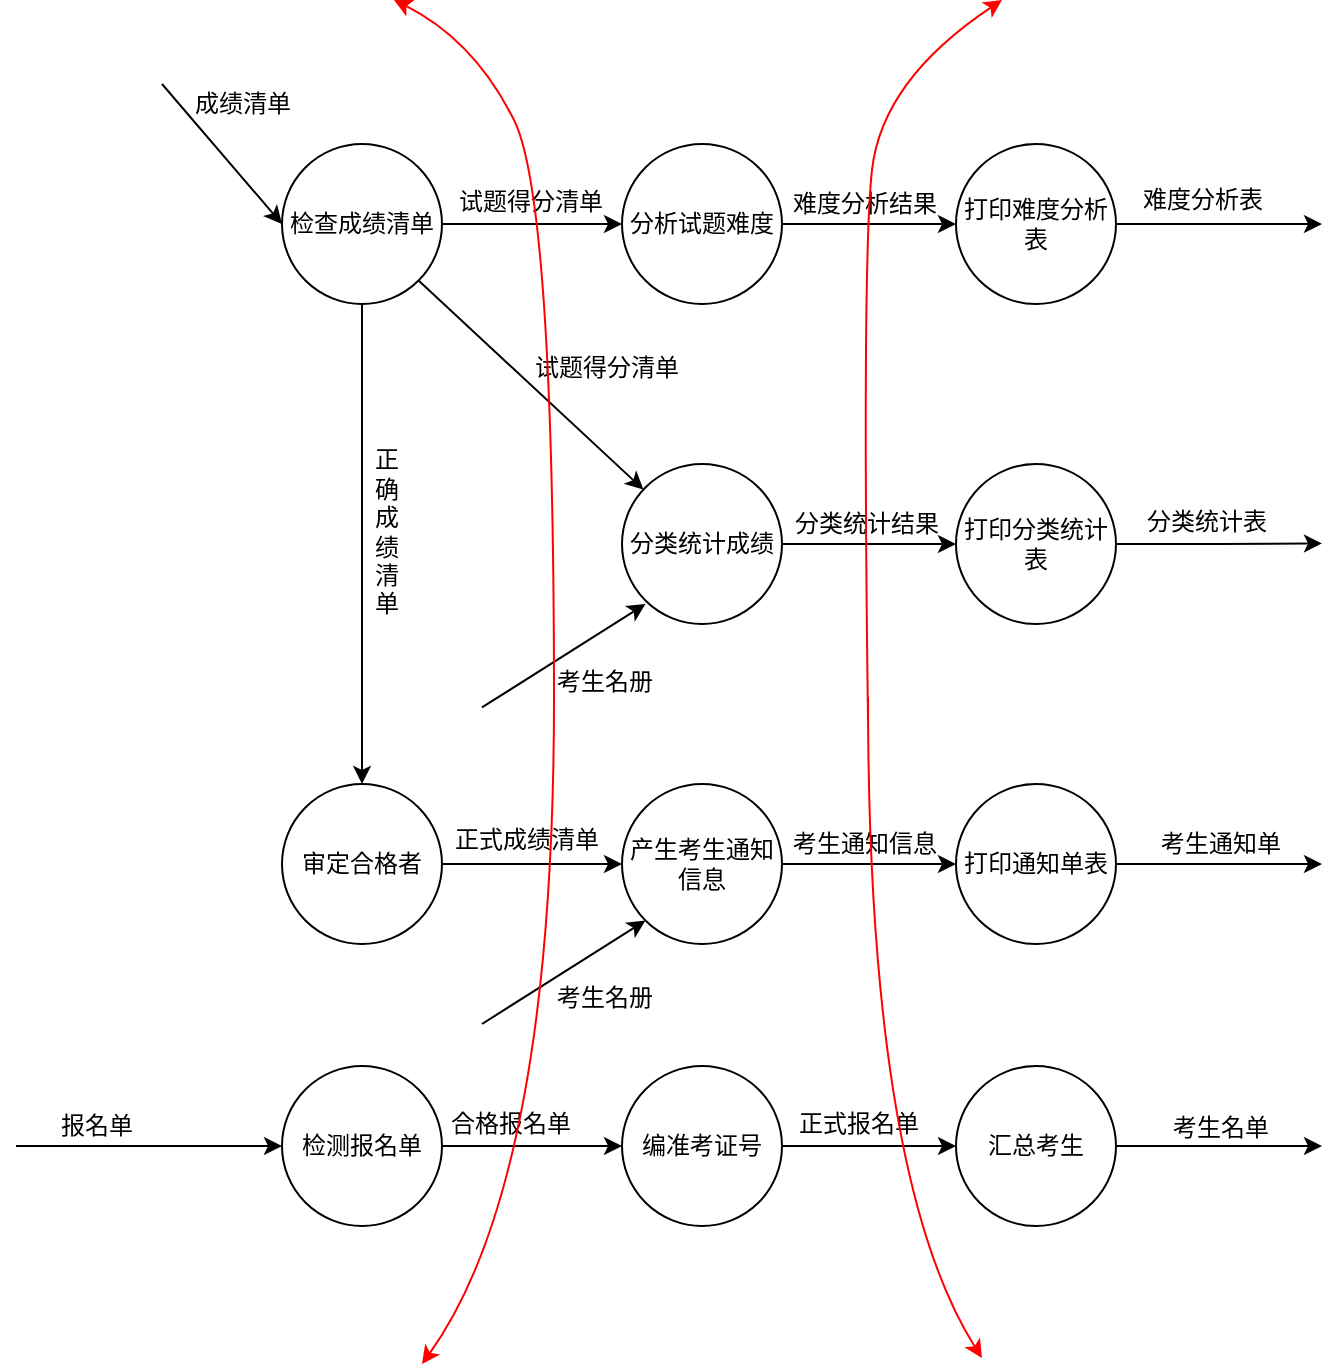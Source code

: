 <mxfile version="20.7.2" type="github">
  <diagram id="nNJ1jZ-xoB6Q-V_5DmPo" name="第 1 页">
    <mxGraphModel dx="1723" dy="777" grid="1" gridSize="10" guides="1" tooltips="1" connect="1" arrows="1" fold="1" page="1" pageScale="1" pageWidth="827" pageHeight="1169" math="0" shadow="0">
      <root>
        <mxCell id="0" />
        <mxCell id="1" parent="0" />
        <mxCell id="yu4EfbE-rzxSada8_k_1-1" value="检测报名单" style="ellipse;whiteSpace=wrap;html=1;aspect=fixed;" parent="1" vertex="1">
          <mxGeometry x="490" y="631" width="80" height="80" as="geometry" />
        </mxCell>
        <mxCell id="yu4EfbE-rzxSada8_k_1-2" value="编准考证号" style="ellipse;whiteSpace=wrap;html=1;aspect=fixed;" parent="1" vertex="1">
          <mxGeometry x="660" y="631" width="80" height="80" as="geometry" />
        </mxCell>
        <mxCell id="yu4EfbE-rzxSada8_k_1-21" style="edgeStyle=orthogonalEdgeStyle;rounded=0;orthogonalLoop=1;jettySize=auto;html=1;exitX=1;exitY=0.5;exitDx=0;exitDy=0;" parent="1" source="yu4EfbE-rzxSada8_k_1-3" edge="1">
          <mxGeometry relative="1" as="geometry">
            <mxPoint x="1010" y="671" as="targetPoint" />
          </mxGeometry>
        </mxCell>
        <mxCell id="yu4EfbE-rzxSada8_k_1-3" value="汇总考生" style="ellipse;whiteSpace=wrap;html=1;aspect=fixed;" parent="1" vertex="1">
          <mxGeometry x="827" y="631" width="80" height="80" as="geometry" />
        </mxCell>
        <mxCell id="yu4EfbE-rzxSada8_k_1-24" style="edgeStyle=orthogonalEdgeStyle;rounded=0;orthogonalLoop=1;jettySize=auto;html=1;exitX=1;exitY=0.5;exitDx=0;exitDy=0;entryX=0;entryY=0.5;entryDx=0;entryDy=0;" parent="1" source="yu4EfbE-rzxSada8_k_1-4" target="yu4EfbE-rzxSada8_k_1-5" edge="1">
          <mxGeometry relative="1" as="geometry" />
        </mxCell>
        <mxCell id="yu4EfbE-rzxSada8_k_1-30" style="edgeStyle=orthogonalEdgeStyle;rounded=0;orthogonalLoop=1;jettySize=auto;html=1;exitX=0.5;exitY=1;exitDx=0;exitDy=0;entryX=0.5;entryY=0;entryDx=0;entryDy=0;" parent="1" source="yu4EfbE-rzxSada8_k_1-4" target="yu4EfbE-rzxSada8_k_1-11" edge="1">
          <mxGeometry relative="1" as="geometry" />
        </mxCell>
        <mxCell id="yu4EfbE-rzxSada8_k_1-4" value="检查成绩清单" style="ellipse;whiteSpace=wrap;html=1;aspect=fixed;" parent="1" vertex="1">
          <mxGeometry x="490" y="170" width="80" height="80" as="geometry" />
        </mxCell>
        <mxCell id="yu4EfbE-rzxSada8_k_1-26" style="edgeStyle=orthogonalEdgeStyle;rounded=0;orthogonalLoop=1;jettySize=auto;html=1;exitX=1;exitY=0.5;exitDx=0;exitDy=0;entryX=0;entryY=0.5;entryDx=0;entryDy=0;" parent="1" source="yu4EfbE-rzxSada8_k_1-5" target="yu4EfbE-rzxSada8_k_1-6" edge="1">
          <mxGeometry relative="1" as="geometry" />
        </mxCell>
        <mxCell id="yu4EfbE-rzxSada8_k_1-5" value="分析试题难度" style="ellipse;whiteSpace=wrap;html=1;aspect=fixed;" parent="1" vertex="1">
          <mxGeometry x="660" y="170" width="80" height="80" as="geometry" />
        </mxCell>
        <mxCell id="yu4EfbE-rzxSada8_k_1-28" style="edgeStyle=orthogonalEdgeStyle;rounded=0;orthogonalLoop=1;jettySize=auto;html=1;exitX=1;exitY=0.5;exitDx=0;exitDy=0;" parent="1" source="yu4EfbE-rzxSada8_k_1-6" edge="1">
          <mxGeometry relative="1" as="geometry">
            <mxPoint x="1010" y="210" as="targetPoint" />
          </mxGeometry>
        </mxCell>
        <mxCell id="yu4EfbE-rzxSada8_k_1-6" value="打印难度分析表" style="ellipse;whiteSpace=wrap;html=1;aspect=fixed;" parent="1" vertex="1">
          <mxGeometry x="827" y="170" width="80" height="80" as="geometry" />
        </mxCell>
        <mxCell id="yu4EfbE-rzxSada8_k_1-39" style="edgeStyle=orthogonalEdgeStyle;rounded=0;orthogonalLoop=1;jettySize=auto;html=1;exitX=1;exitY=0.5;exitDx=0;exitDy=0;" parent="1" source="yu4EfbE-rzxSada8_k_1-7" edge="1">
          <mxGeometry relative="1" as="geometry">
            <mxPoint x="1010" y="369.714" as="targetPoint" />
          </mxGeometry>
        </mxCell>
        <mxCell id="yu4EfbE-rzxSada8_k_1-7" value="打印分类统计表" style="ellipse;whiteSpace=wrap;html=1;aspect=fixed;" parent="1" vertex="1">
          <mxGeometry x="827" y="330" width="80" height="80" as="geometry" />
        </mxCell>
        <mxCell id="yu4EfbE-rzxSada8_k_1-47" style="edgeStyle=orthogonalEdgeStyle;rounded=0;orthogonalLoop=1;jettySize=auto;html=1;exitX=1;exitY=0.5;exitDx=0;exitDy=0;" parent="1" source="yu4EfbE-rzxSada8_k_1-8" edge="1">
          <mxGeometry relative="1" as="geometry">
            <mxPoint x="1010" y="530" as="targetPoint" />
          </mxGeometry>
        </mxCell>
        <mxCell id="yu4EfbE-rzxSada8_k_1-8" value="打印通知单表" style="ellipse;whiteSpace=wrap;html=1;aspect=fixed;" parent="1" vertex="1">
          <mxGeometry x="827" y="490" width="80" height="80" as="geometry" />
        </mxCell>
        <mxCell id="yu4EfbE-rzxSada8_k_1-37" style="edgeStyle=orthogonalEdgeStyle;rounded=0;orthogonalLoop=1;jettySize=auto;html=1;exitX=1;exitY=0.5;exitDx=0;exitDy=0;entryX=0;entryY=0.5;entryDx=0;entryDy=0;" parent="1" source="yu4EfbE-rzxSada8_k_1-9" target="yu4EfbE-rzxSada8_k_1-7" edge="1">
          <mxGeometry relative="1" as="geometry" />
        </mxCell>
        <mxCell id="yu4EfbE-rzxSada8_k_1-9" value="分类统计成绩" style="ellipse;whiteSpace=wrap;html=1;aspect=fixed;" parent="1" vertex="1">
          <mxGeometry x="660" y="330" width="80" height="80" as="geometry" />
        </mxCell>
        <mxCell id="yu4EfbE-rzxSada8_k_1-45" style="edgeStyle=orthogonalEdgeStyle;rounded=0;orthogonalLoop=1;jettySize=auto;html=1;exitX=1;exitY=0.5;exitDx=0;exitDy=0;entryX=0;entryY=0.5;entryDx=0;entryDy=0;" parent="1" source="yu4EfbE-rzxSada8_k_1-10" target="yu4EfbE-rzxSada8_k_1-8" edge="1">
          <mxGeometry relative="1" as="geometry" />
        </mxCell>
        <mxCell id="yu4EfbE-rzxSada8_k_1-10" value="产生考生通知信息" style="ellipse;whiteSpace=wrap;html=1;aspect=fixed;" parent="1" vertex="1">
          <mxGeometry x="660" y="490" width="80" height="80" as="geometry" />
        </mxCell>
        <mxCell id="yu4EfbE-rzxSada8_k_1-41" style="edgeStyle=orthogonalEdgeStyle;rounded=0;orthogonalLoop=1;jettySize=auto;html=1;exitX=1;exitY=0.5;exitDx=0;exitDy=0;entryX=0;entryY=0.5;entryDx=0;entryDy=0;" parent="1" source="yu4EfbE-rzxSada8_k_1-11" target="yu4EfbE-rzxSada8_k_1-10" edge="1">
          <mxGeometry relative="1" as="geometry" />
        </mxCell>
        <mxCell id="yu4EfbE-rzxSada8_k_1-11" value="审定合格者" style="ellipse;whiteSpace=wrap;html=1;aspect=fixed;" parent="1" vertex="1">
          <mxGeometry x="490" y="490" width="80" height="80" as="geometry" />
        </mxCell>
        <mxCell id="yu4EfbE-rzxSada8_k_1-12" value="报名单" style="text;html=1;align=center;verticalAlign=middle;resizable=0;points=[];autosize=1;strokeColor=none;fillColor=none;" parent="1" vertex="1">
          <mxGeometry x="367" y="646" width="60" height="30" as="geometry" />
        </mxCell>
        <mxCell id="yu4EfbE-rzxSada8_k_1-13" value="" style="endArrow=classic;html=1;rounded=0;entryX=0;entryY=0.5;entryDx=0;entryDy=0;" parent="1" target="yu4EfbE-rzxSada8_k_1-4" edge="1">
          <mxGeometry width="50" height="50" relative="1" as="geometry">
            <mxPoint x="430" y="140" as="sourcePoint" />
            <mxPoint x="454" y="50" as="targetPoint" />
          </mxGeometry>
        </mxCell>
        <mxCell id="yu4EfbE-rzxSada8_k_1-14" value="" style="endArrow=classic;html=1;rounded=0;exitX=1;exitY=0.5;exitDx=0;exitDy=0;entryX=0;entryY=0.5;entryDx=0;entryDy=0;" parent="1" source="yu4EfbE-rzxSada8_k_1-2" target="yu4EfbE-rzxSada8_k_1-3" edge="1">
          <mxGeometry width="50" height="50" relative="1" as="geometry">
            <mxPoint x="697" y="761" as="sourcePoint" />
            <mxPoint x="747" y="711" as="targetPoint" />
          </mxGeometry>
        </mxCell>
        <mxCell id="yu4EfbE-rzxSada8_k_1-16" value="" style="endArrow=classic;html=1;rounded=0;entryX=0;entryY=0.5;entryDx=0;entryDy=0;" parent="1" target="yu4EfbE-rzxSada8_k_1-1" edge="1">
          <mxGeometry width="50" height="50" relative="1" as="geometry">
            <mxPoint x="357" y="671" as="sourcePoint" />
            <mxPoint x="407" y="701" as="targetPoint" />
          </mxGeometry>
        </mxCell>
        <mxCell id="yu4EfbE-rzxSada8_k_1-17" value="" style="endArrow=classic;html=1;rounded=0;exitX=1;exitY=0.5;exitDx=0;exitDy=0;entryX=0;entryY=0.5;entryDx=0;entryDy=0;" parent="1" source="yu4EfbE-rzxSada8_k_1-1" target="yu4EfbE-rzxSada8_k_1-2" edge="1">
          <mxGeometry width="50" height="50" relative="1" as="geometry">
            <mxPoint x="567" y="721" as="sourcePoint" />
            <mxPoint x="617" y="671" as="targetPoint" />
          </mxGeometry>
        </mxCell>
        <mxCell id="yu4EfbE-rzxSada8_k_1-18" value="合格报名单" style="text;html=1;align=center;verticalAlign=middle;resizable=0;points=[];autosize=1;strokeColor=none;fillColor=none;" parent="1" vertex="1">
          <mxGeometry x="564" y="645" width="80" height="30" as="geometry" />
        </mxCell>
        <mxCell id="yu4EfbE-rzxSada8_k_1-20" value="&lt;div&gt;正式报名单&lt;/div&gt;" style="text;html=1;align=center;verticalAlign=middle;resizable=0;points=[];autosize=1;strokeColor=none;fillColor=none;" parent="1" vertex="1">
          <mxGeometry x="738" y="645" width="80" height="30" as="geometry" />
        </mxCell>
        <mxCell id="yu4EfbE-rzxSada8_k_1-22" value="&lt;div&gt;考生名单&lt;/div&gt;" style="text;html=1;align=center;verticalAlign=middle;resizable=0;points=[];autosize=1;strokeColor=none;fillColor=none;" parent="1" vertex="1">
          <mxGeometry x="924" y="647" width="70" height="30" as="geometry" />
        </mxCell>
        <mxCell id="yu4EfbE-rzxSada8_k_1-23" value="成绩清单" style="text;html=1;align=center;verticalAlign=middle;resizable=0;points=[];autosize=1;strokeColor=none;fillColor=none;" parent="1" vertex="1">
          <mxGeometry x="435" y="135" width="70" height="30" as="geometry" />
        </mxCell>
        <mxCell id="yu4EfbE-rzxSada8_k_1-25" value="试题得分清单" style="text;html=1;align=center;verticalAlign=middle;resizable=0;points=[];autosize=1;strokeColor=none;fillColor=none;" parent="1" vertex="1">
          <mxGeometry x="564" y="184" width="100" height="30" as="geometry" />
        </mxCell>
        <mxCell id="yu4EfbE-rzxSada8_k_1-27" value="难度分析结果" style="text;html=1;align=center;verticalAlign=middle;resizable=0;points=[];autosize=1;strokeColor=none;fillColor=none;" parent="1" vertex="1">
          <mxGeometry x="731" y="185" width="100" height="30" as="geometry" />
        </mxCell>
        <mxCell id="yu4EfbE-rzxSada8_k_1-29" value="难度分析表" style="text;html=1;align=center;verticalAlign=middle;resizable=0;points=[];autosize=1;strokeColor=none;fillColor=none;" parent="1" vertex="1">
          <mxGeometry x="910" y="183" width="80" height="30" as="geometry" />
        </mxCell>
        <mxCell id="yu4EfbE-rzxSada8_k_1-31" value="&lt;div&gt;正&lt;/div&gt;&lt;div&gt;确&lt;/div&gt;&lt;div&gt;成&lt;/div&gt;&lt;div&gt;绩&lt;/div&gt;&lt;div&gt;清&lt;/div&gt;&lt;div&gt;单&lt;/div&gt;" style="text;html=1;align=center;verticalAlign=middle;resizable=0;points=[];autosize=1;strokeColor=none;fillColor=none;" parent="1" vertex="1">
          <mxGeometry x="522" y="314" width="40" height="100" as="geometry" />
        </mxCell>
        <mxCell id="yu4EfbE-rzxSada8_k_1-35" value="" style="endArrow=classic;html=1;rounded=0;exitX=1;exitY=1;exitDx=0;exitDy=0;" parent="1" source="yu4EfbE-rzxSada8_k_1-4" target="yu4EfbE-rzxSada8_k_1-9" edge="1">
          <mxGeometry width="50" height="50" relative="1" as="geometry">
            <mxPoint x="610" y="450" as="sourcePoint" />
            <mxPoint x="660" y="400" as="targetPoint" />
          </mxGeometry>
        </mxCell>
        <mxCell id="yu4EfbE-rzxSada8_k_1-36" value="试题得分清单" style="text;html=1;align=center;verticalAlign=middle;resizable=0;points=[];autosize=1;strokeColor=none;fillColor=none;" parent="1" vertex="1">
          <mxGeometry x="602" y="267" width="100" height="30" as="geometry" />
        </mxCell>
        <mxCell id="yu4EfbE-rzxSada8_k_1-38" value="分类统计结果" style="text;html=1;align=center;verticalAlign=middle;resizable=0;points=[];autosize=1;strokeColor=none;fillColor=none;" parent="1" vertex="1">
          <mxGeometry x="732" y="345" width="100" height="30" as="geometry" />
        </mxCell>
        <mxCell id="yu4EfbE-rzxSada8_k_1-40" value="分类统计表" style="text;html=1;align=center;verticalAlign=middle;resizable=0;points=[];autosize=1;strokeColor=none;fillColor=none;" parent="1" vertex="1">
          <mxGeometry x="912" y="344" width="80" height="30" as="geometry" />
        </mxCell>
        <mxCell id="yu4EfbE-rzxSada8_k_1-42" value="正式成绩清单" style="text;html=1;align=center;verticalAlign=middle;resizable=0;points=[];autosize=1;strokeColor=none;fillColor=none;" parent="1" vertex="1">
          <mxGeometry x="562" y="503" width="100" height="30" as="geometry" />
        </mxCell>
        <mxCell id="yu4EfbE-rzxSada8_k_1-43" value="" style="endArrow=classic;html=1;rounded=0;entryX=0;entryY=1;entryDx=0;entryDy=0;" parent="1" target="yu4EfbE-rzxSada8_k_1-10" edge="1">
          <mxGeometry width="50" height="50" relative="1" as="geometry">
            <mxPoint x="590" y="610" as="sourcePoint" />
            <mxPoint x="650" y="580" as="targetPoint" />
          </mxGeometry>
        </mxCell>
        <mxCell id="yu4EfbE-rzxSada8_k_1-44" value="考生名册" style="text;html=1;align=center;verticalAlign=middle;resizable=0;points=[];autosize=1;strokeColor=none;fillColor=none;" parent="1" vertex="1">
          <mxGeometry x="616" y="582" width="70" height="30" as="geometry" />
        </mxCell>
        <mxCell id="yu4EfbE-rzxSada8_k_1-46" value="考生通知信息" style="text;html=1;align=center;verticalAlign=middle;resizable=0;points=[];autosize=1;strokeColor=none;fillColor=none;" parent="1" vertex="1">
          <mxGeometry x="731" y="505" width="100" height="30" as="geometry" />
        </mxCell>
        <mxCell id="yu4EfbE-rzxSada8_k_1-48" value="考生通知单" style="text;html=1;align=center;verticalAlign=middle;resizable=0;points=[];autosize=1;strokeColor=none;fillColor=none;" parent="1" vertex="1">
          <mxGeometry x="919" y="505" width="80" height="30" as="geometry" />
        </mxCell>
        <mxCell id="yu4EfbE-rzxSada8_k_1-49" value="" style="endArrow=classic;html=1;rounded=0;entryX=0;entryY=1;entryDx=0;entryDy=0;" parent="1" edge="1">
          <mxGeometry width="50" height="50" relative="1" as="geometry">
            <mxPoint x="590" y="451.72" as="sourcePoint" />
            <mxPoint x="671.716" y="400.004" as="targetPoint" />
          </mxGeometry>
        </mxCell>
        <mxCell id="yu4EfbE-rzxSada8_k_1-50" value="考生名册" style="text;html=1;align=center;verticalAlign=middle;resizable=0;points=[];autosize=1;strokeColor=none;fillColor=none;" parent="1" vertex="1">
          <mxGeometry x="616" y="423.72" width="70" height="30" as="geometry" />
        </mxCell>
        <mxCell id="d8HS5hIyM-DUeiwJt4Vd-2" value="" style="curved=1;endArrow=classic;html=1;rounded=0;fillColor=#FF0000;strokeColor=#FF0000;" edge="1" parent="1">
          <mxGeometry width="50" height="50" relative="1" as="geometry">
            <mxPoint x="626" y="448" as="sourcePoint" />
            <mxPoint x="546" y="98" as="targetPoint" />
            <Array as="points">
              <mxPoint x="626" y="198" />
              <mxPoint x="586" y="118" />
            </Array>
          </mxGeometry>
        </mxCell>
        <mxCell id="d8HS5hIyM-DUeiwJt4Vd-3" value="" style="curved=1;endArrow=classic;html=1;rounded=0;strokeColor=#FF0000;" edge="1" parent="1">
          <mxGeometry width="50" height="50" relative="1" as="geometry">
            <mxPoint x="626" y="447.5" as="sourcePoint" />
            <mxPoint x="560" y="780" as="targetPoint" />
            <Array as="points">
              <mxPoint x="626" y="688" />
            </Array>
          </mxGeometry>
        </mxCell>
        <mxCell id="d8HS5hIyM-DUeiwJt4Vd-9" value="" style="curved=1;endArrow=classic;html=1;rounded=0;fillColor=#FF0000;strokeColor=#FF0000;" edge="1" parent="1">
          <mxGeometry width="50" height="50" relative="1" as="geometry">
            <mxPoint x="783" y="458" as="sourcePoint" />
            <mxPoint x="850" y="98" as="targetPoint" />
            <Array as="points">
              <mxPoint x="780" y="228" />
              <mxPoint x="790" y="138" />
            </Array>
          </mxGeometry>
        </mxCell>
        <mxCell id="d8HS5hIyM-DUeiwJt4Vd-11" value="" style="curved=1;endArrow=classic;html=1;rounded=0;strokeColor=#FF0000;" edge="1" parent="1">
          <mxGeometry width="50" height="50" relative="1" as="geometry">
            <mxPoint x="783" y="446.5" as="sourcePoint" />
            <mxPoint x="840" y="777" as="targetPoint" />
            <Array as="points">
              <mxPoint x="783" y="687" />
            </Array>
          </mxGeometry>
        </mxCell>
      </root>
    </mxGraphModel>
  </diagram>
</mxfile>

